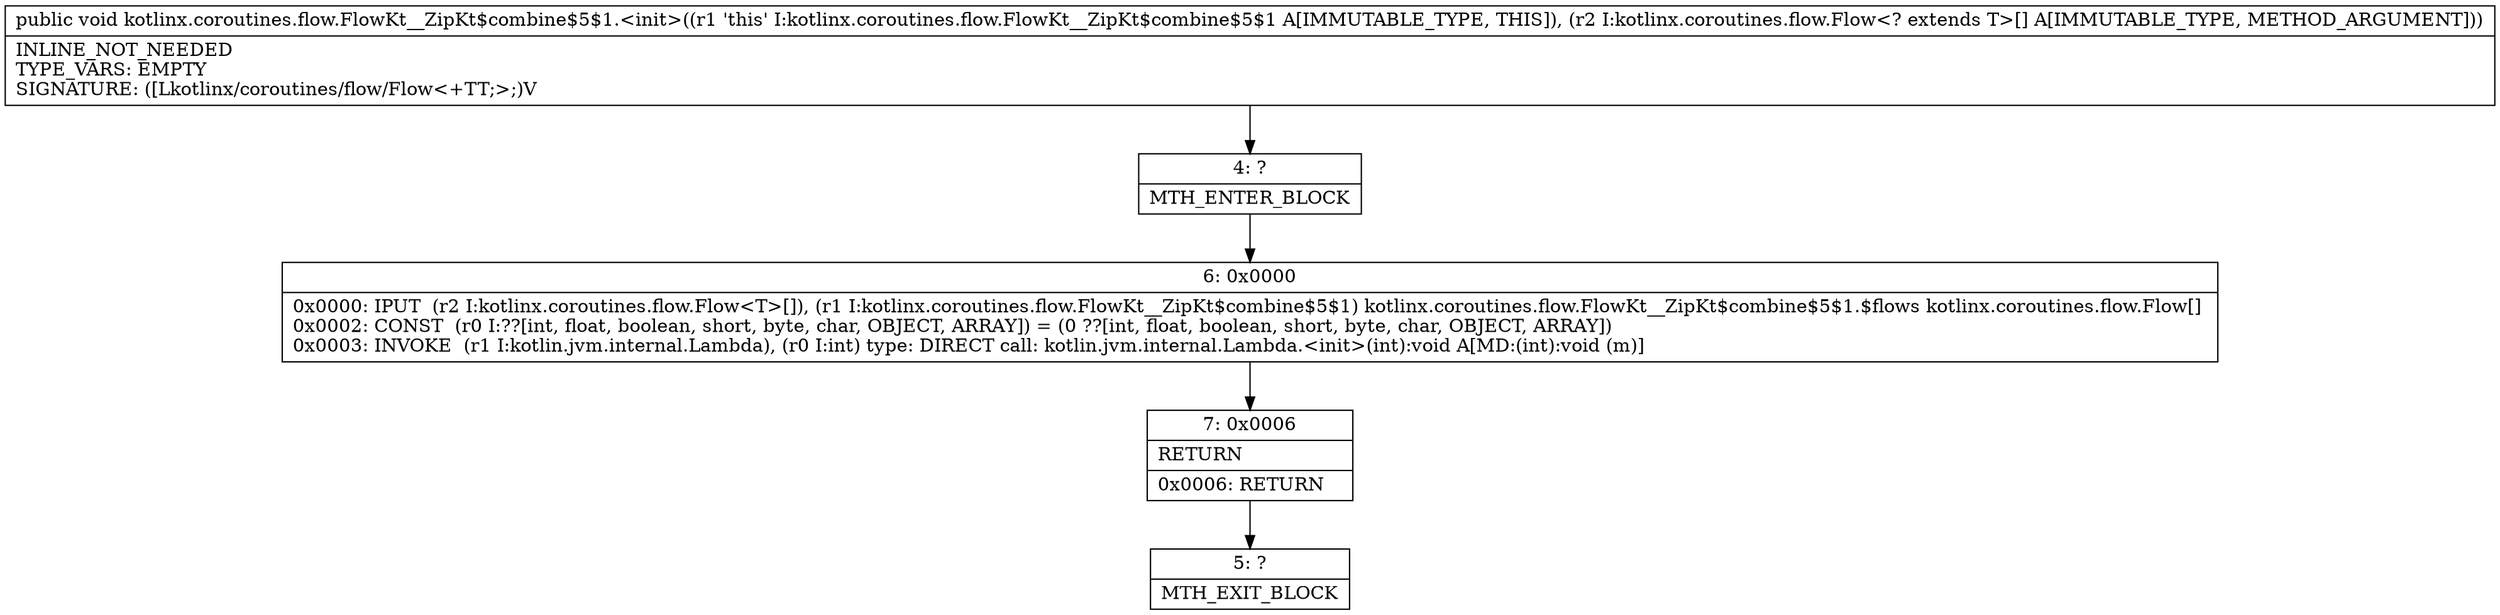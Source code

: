 digraph "CFG forkotlinx.coroutines.flow.FlowKt__ZipKt$combine$5$1.\<init\>([Lkotlinx\/coroutines\/flow\/Flow;)V" {
Node_4 [shape=record,label="{4\:\ ?|MTH_ENTER_BLOCK\l}"];
Node_6 [shape=record,label="{6\:\ 0x0000|0x0000: IPUT  (r2 I:kotlinx.coroutines.flow.Flow\<T\>[]), (r1 I:kotlinx.coroutines.flow.FlowKt__ZipKt$combine$5$1) kotlinx.coroutines.flow.FlowKt__ZipKt$combine$5$1.$flows kotlinx.coroutines.flow.Flow[] \l0x0002: CONST  (r0 I:??[int, float, boolean, short, byte, char, OBJECT, ARRAY]) = (0 ??[int, float, boolean, short, byte, char, OBJECT, ARRAY]) \l0x0003: INVOKE  (r1 I:kotlin.jvm.internal.Lambda), (r0 I:int) type: DIRECT call: kotlin.jvm.internal.Lambda.\<init\>(int):void A[MD:(int):void (m)]\l}"];
Node_7 [shape=record,label="{7\:\ 0x0006|RETURN\l|0x0006: RETURN   \l}"];
Node_5 [shape=record,label="{5\:\ ?|MTH_EXIT_BLOCK\l}"];
MethodNode[shape=record,label="{public void kotlinx.coroutines.flow.FlowKt__ZipKt$combine$5$1.\<init\>((r1 'this' I:kotlinx.coroutines.flow.FlowKt__ZipKt$combine$5$1 A[IMMUTABLE_TYPE, THIS]), (r2 I:kotlinx.coroutines.flow.Flow\<? extends T\>[] A[IMMUTABLE_TYPE, METHOD_ARGUMENT]))  | INLINE_NOT_NEEDED\lTYPE_VARS: EMPTY\lSIGNATURE: ([Lkotlinx\/coroutines\/flow\/Flow\<+TT;\>;)V\l}"];
MethodNode -> Node_4;Node_4 -> Node_6;
Node_6 -> Node_7;
Node_7 -> Node_5;
}


